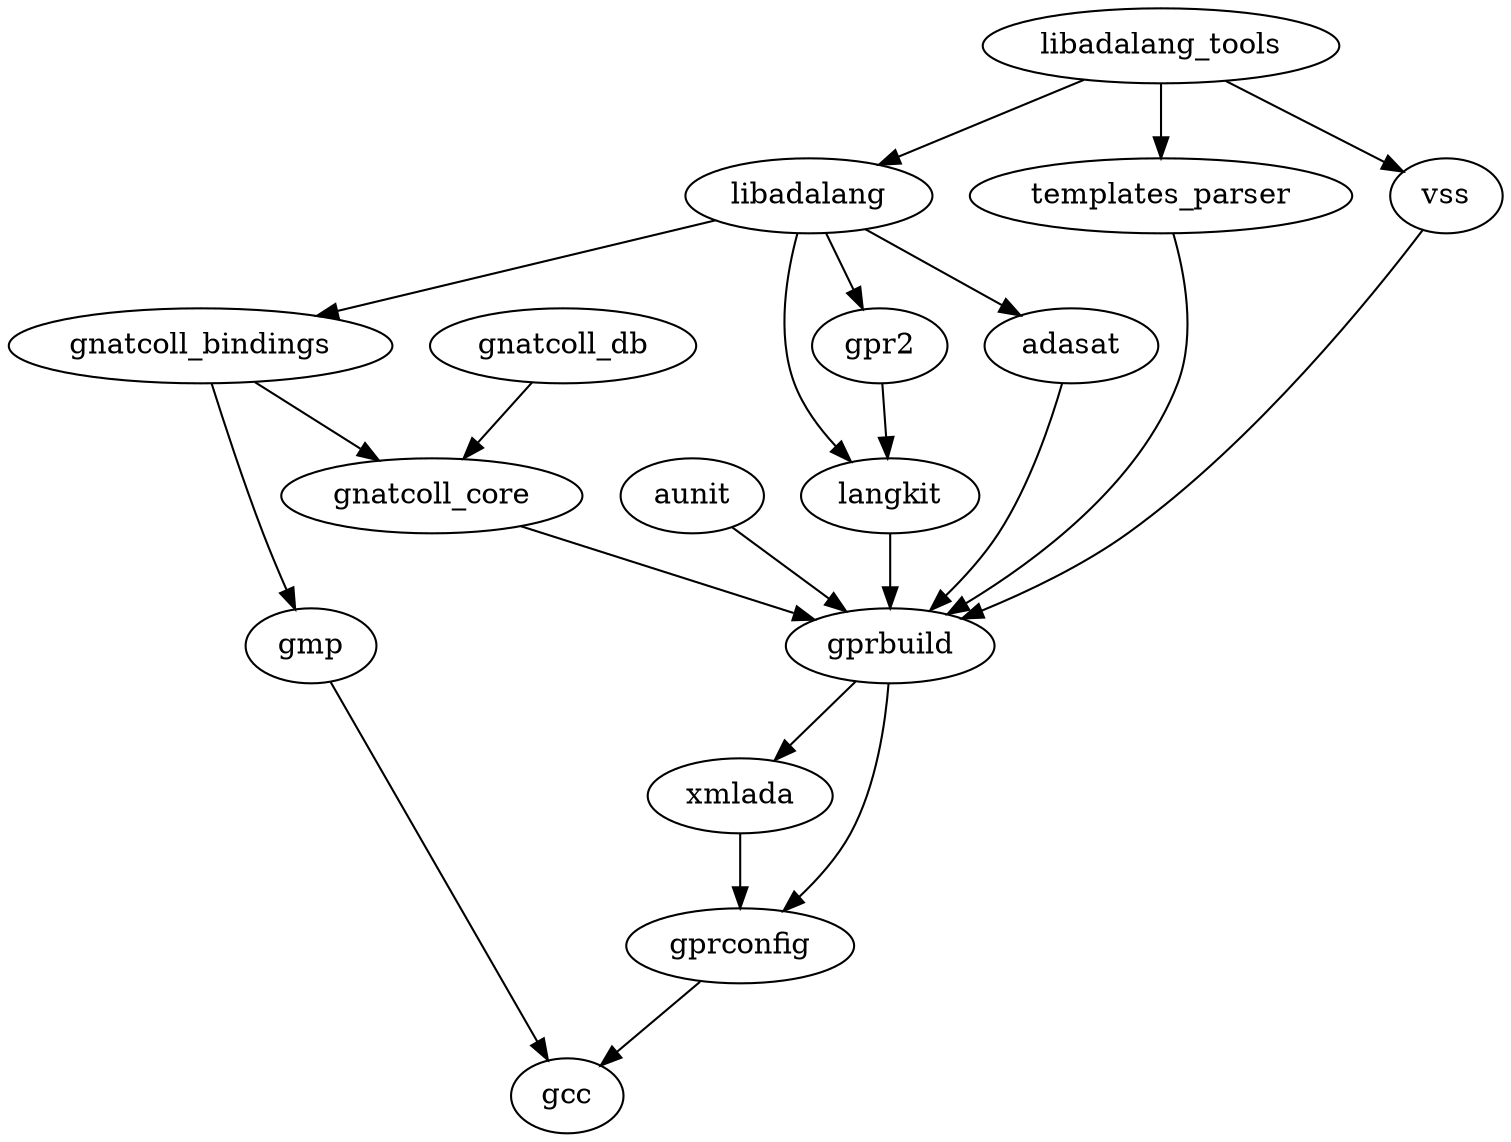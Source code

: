 digraph {
adasat -> gprbuild
aunit -> gprbuild
gcc
gmp -> gcc
gnatcoll_bindings -> gmp
gnatcoll_bindings -> gnatcoll_core
gnatcoll_core -> gprbuild
gnatcoll_db -> gnatcoll_core
gpr2 -> langkit
gprbuild -> gprconfig
gprbuild -> xmlada
gprconfig -> gcc
langkit -> gprbuild
libadalang -> adasat
libadalang -> gnatcoll_bindings
libadalang -> gpr2
libadalang -> langkit
libadalang_tools -> libadalang
libadalang_tools -> templates_parser
libadalang_tools -> vss
templates_parser -> gprbuild
vss -> gprbuild
xmlada -> gprconfig
}